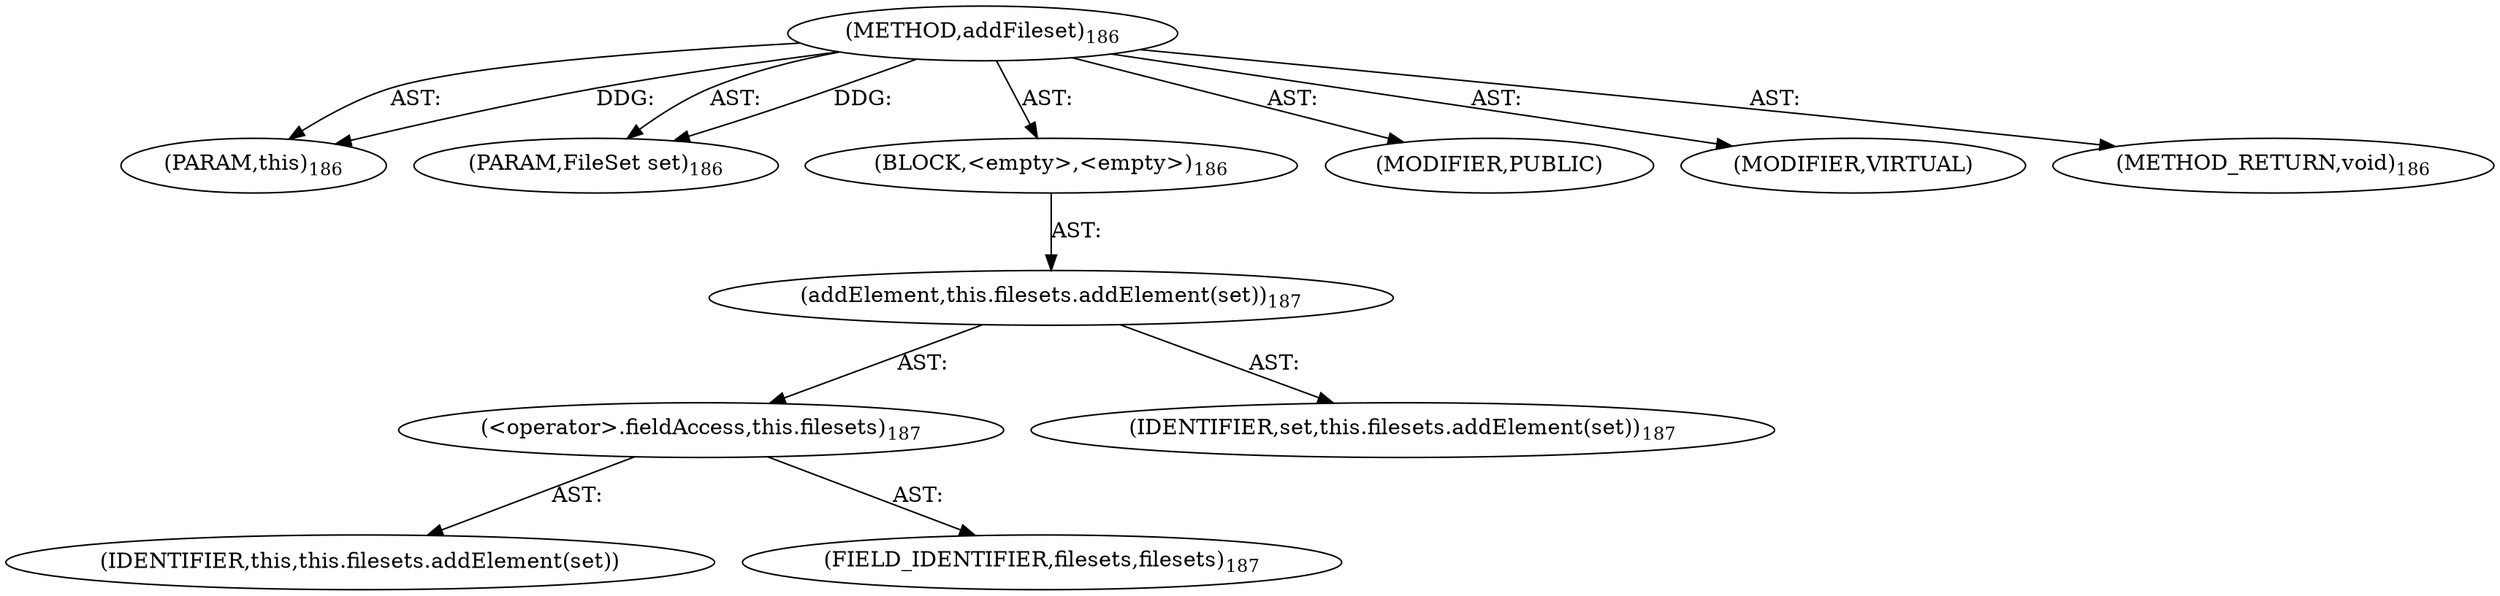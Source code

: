 digraph "addFileset" {  
"111669149702" [label = <(METHOD,addFileset)<SUB>186</SUB>> ]
"115964117007" [label = <(PARAM,this)<SUB>186</SUB>> ]
"115964117008" [label = <(PARAM,FileSet set)<SUB>186</SUB>> ]
"25769803785" [label = <(BLOCK,&lt;empty&gt;,&lt;empty&gt;)<SUB>186</SUB>> ]
"30064771090" [label = <(addElement,this.filesets.addElement(set))<SUB>187</SUB>> ]
"30064771091" [label = <(&lt;operator&gt;.fieldAccess,this.filesets)<SUB>187</SUB>> ]
"68719476783" [label = <(IDENTIFIER,this,this.filesets.addElement(set))> ]
"55834574858" [label = <(FIELD_IDENTIFIER,filesets,filesets)<SUB>187</SUB>> ]
"68719476784" [label = <(IDENTIFIER,set,this.filesets.addElement(set))<SUB>187</SUB>> ]
"133143986198" [label = <(MODIFIER,PUBLIC)> ]
"133143986199" [label = <(MODIFIER,VIRTUAL)> ]
"128849018886" [label = <(METHOD_RETURN,void)<SUB>186</SUB>> ]
  "111669149702" -> "115964117007"  [ label = "AST: "] 
  "111669149702" -> "115964117008"  [ label = "AST: "] 
  "111669149702" -> "25769803785"  [ label = "AST: "] 
  "111669149702" -> "133143986198"  [ label = "AST: "] 
  "111669149702" -> "133143986199"  [ label = "AST: "] 
  "111669149702" -> "128849018886"  [ label = "AST: "] 
  "25769803785" -> "30064771090"  [ label = "AST: "] 
  "30064771090" -> "30064771091"  [ label = "AST: "] 
  "30064771090" -> "68719476784"  [ label = "AST: "] 
  "30064771091" -> "68719476783"  [ label = "AST: "] 
  "30064771091" -> "55834574858"  [ label = "AST: "] 
  "111669149702" -> "115964117007"  [ label = "DDG: "] 
  "111669149702" -> "115964117008"  [ label = "DDG: "] 
}
